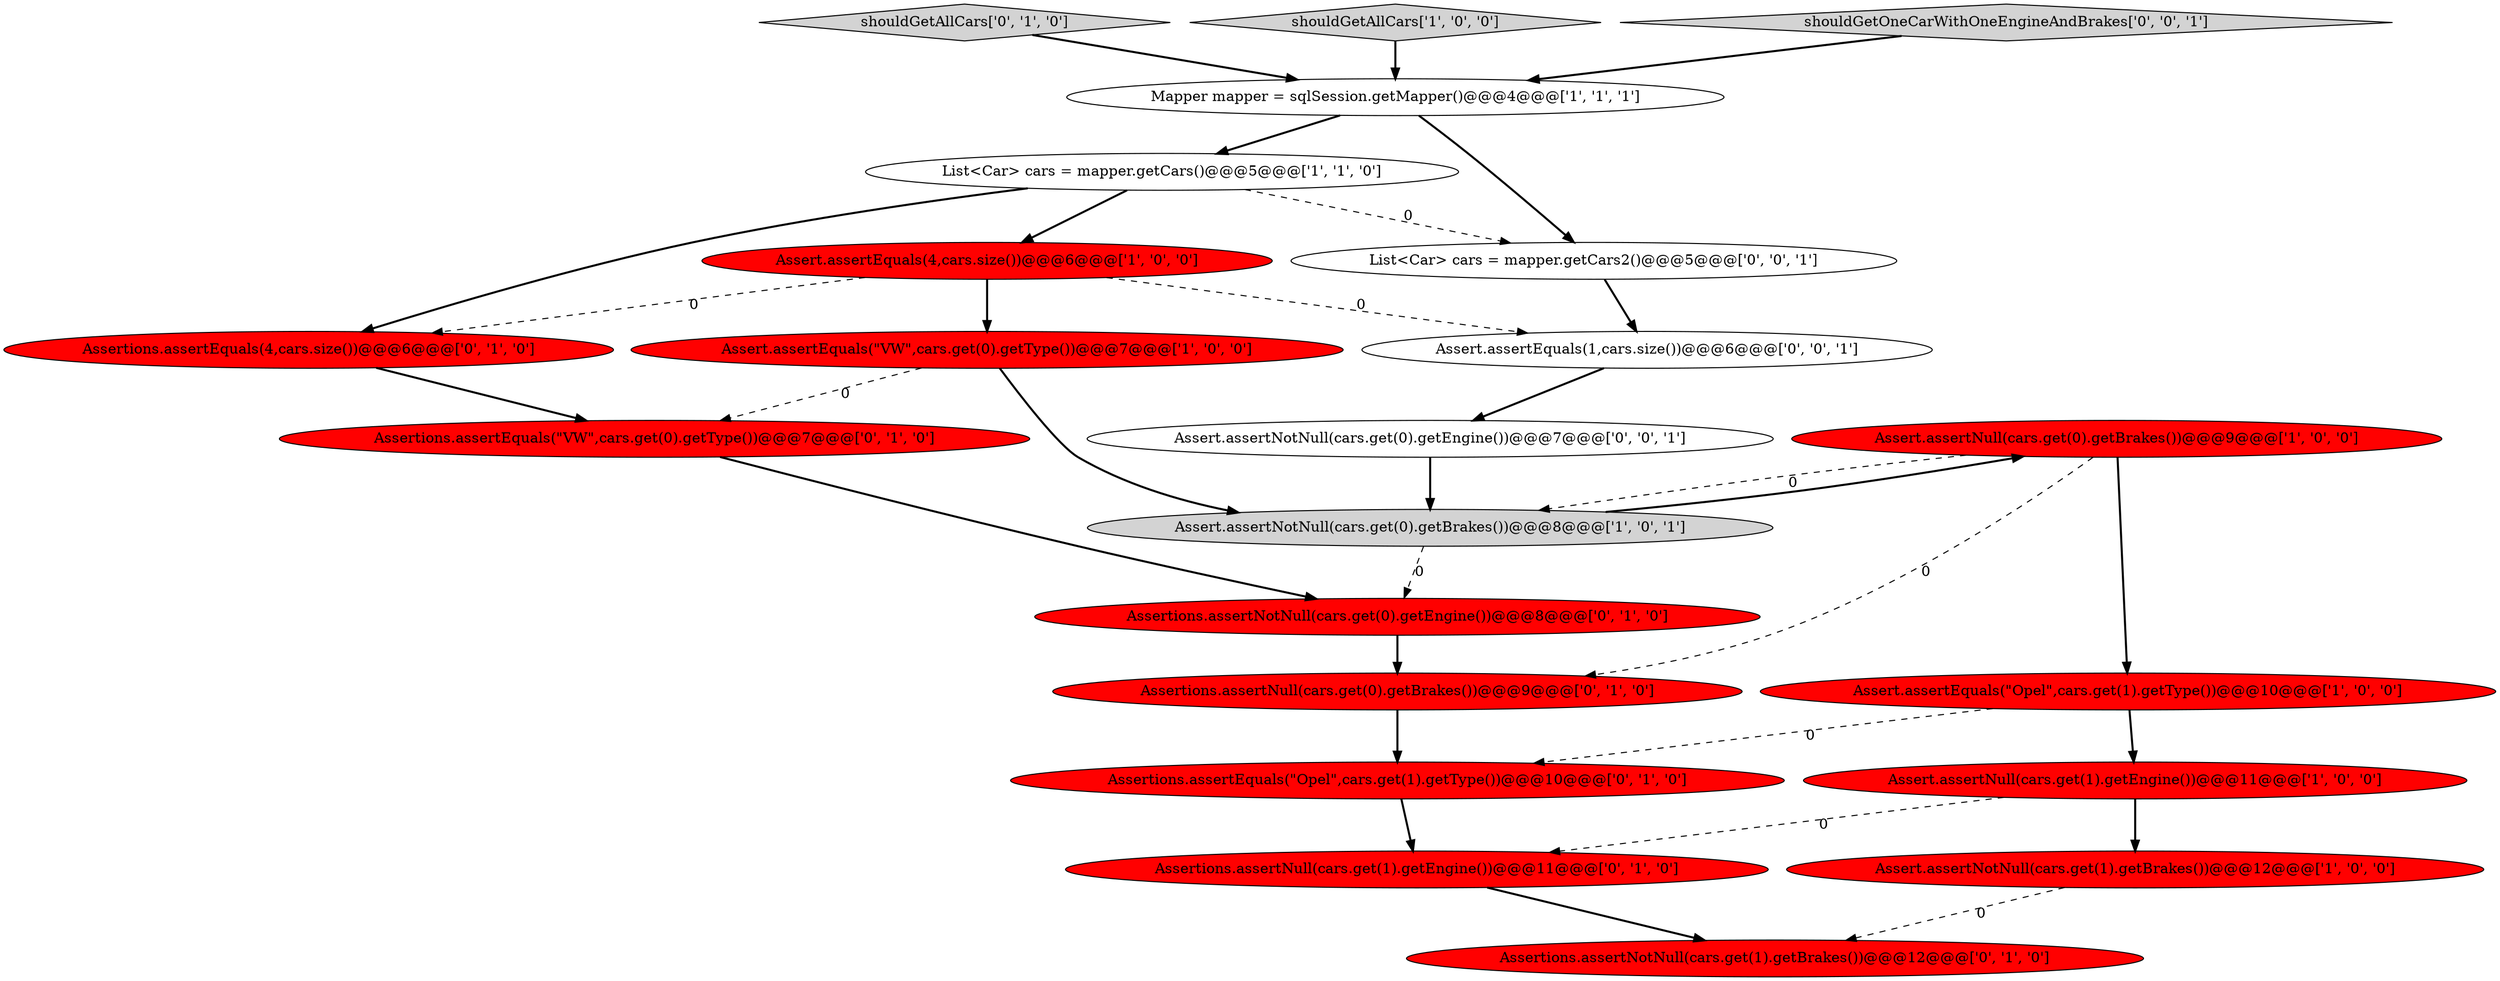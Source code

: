 digraph {
12 [style = filled, label = "Assertions.assertNotNull(cars.get(1).getBrakes())@@@12@@@['0', '1', '0']", fillcolor = red, shape = ellipse image = "AAA1AAABBB2BBB"];
6 [style = filled, label = "Assert.assertNull(cars.get(0).getBrakes())@@@9@@@['1', '0', '0']", fillcolor = red, shape = ellipse image = "AAA1AAABBB1BBB"];
13 [style = filled, label = "Assertions.assertEquals(4,cars.size())@@@6@@@['0', '1', '0']", fillcolor = red, shape = ellipse image = "AAA1AAABBB2BBB"];
2 [style = filled, label = "Mapper mapper = sqlSession.getMapper()@@@4@@@['1', '1', '1']", fillcolor = white, shape = ellipse image = "AAA0AAABBB1BBB"];
15 [style = filled, label = "shouldGetAllCars['0', '1', '0']", fillcolor = lightgray, shape = diamond image = "AAA0AAABBB2BBB"];
18 [style = filled, label = "Assert.assertEquals(1,cars.size())@@@6@@@['0', '0', '1']", fillcolor = white, shape = ellipse image = "AAA0AAABBB3BBB"];
11 [style = filled, label = "Assertions.assertEquals(\"Opel\",cars.get(1).getType())@@@10@@@['0', '1', '0']", fillcolor = red, shape = ellipse image = "AAA1AAABBB2BBB"];
16 [style = filled, label = "Assertions.assertEquals(\"VW\",cars.get(0).getType())@@@7@@@['0', '1', '0']", fillcolor = red, shape = ellipse image = "AAA1AAABBB2BBB"];
19 [style = filled, label = "Assert.assertNotNull(cars.get(0).getEngine())@@@7@@@['0', '0', '1']", fillcolor = white, shape = ellipse image = "AAA0AAABBB3BBB"];
10 [style = filled, label = "Assertions.assertNull(cars.get(1).getEngine())@@@11@@@['0', '1', '0']", fillcolor = red, shape = ellipse image = "AAA1AAABBB2BBB"];
3 [style = filled, label = "Assert.assertNull(cars.get(1).getEngine())@@@11@@@['1', '0', '0']", fillcolor = red, shape = ellipse image = "AAA1AAABBB1BBB"];
4 [style = filled, label = "Assert.assertEquals(4,cars.size())@@@6@@@['1', '0', '0']", fillcolor = red, shape = ellipse image = "AAA1AAABBB1BBB"];
1 [style = filled, label = "shouldGetAllCars['1', '0', '0']", fillcolor = lightgray, shape = diamond image = "AAA0AAABBB1BBB"];
9 [style = filled, label = "Assert.assertNotNull(cars.get(0).getBrakes())@@@8@@@['1', '0', '1']", fillcolor = lightgray, shape = ellipse image = "AAA0AAABBB1BBB"];
17 [style = filled, label = "Assertions.assertNotNull(cars.get(0).getEngine())@@@8@@@['0', '1', '0']", fillcolor = red, shape = ellipse image = "AAA1AAABBB2BBB"];
20 [style = filled, label = "shouldGetOneCarWithOneEngineAndBrakes['0', '0', '1']", fillcolor = lightgray, shape = diamond image = "AAA0AAABBB3BBB"];
5 [style = filled, label = "Assert.assertEquals(\"Opel\",cars.get(1).getType())@@@10@@@['1', '0', '0']", fillcolor = red, shape = ellipse image = "AAA1AAABBB1BBB"];
14 [style = filled, label = "Assertions.assertNull(cars.get(0).getBrakes())@@@9@@@['0', '1', '0']", fillcolor = red, shape = ellipse image = "AAA1AAABBB2BBB"];
7 [style = filled, label = "Assert.assertNotNull(cars.get(1).getBrakes())@@@12@@@['1', '0', '0']", fillcolor = red, shape = ellipse image = "AAA1AAABBB1BBB"];
21 [style = filled, label = "List<Car> cars = mapper.getCars2()@@@5@@@['0', '0', '1']", fillcolor = white, shape = ellipse image = "AAA0AAABBB3BBB"];
8 [style = filled, label = "List<Car> cars = mapper.getCars()@@@5@@@['1', '1', '0']", fillcolor = white, shape = ellipse image = "AAA0AAABBB1BBB"];
0 [style = filled, label = "Assert.assertEquals(\"VW\",cars.get(0).getType())@@@7@@@['1', '0', '0']", fillcolor = red, shape = ellipse image = "AAA1AAABBB1BBB"];
5->3 [style = bold, label=""];
4->18 [style = dashed, label="0"];
0->9 [style = bold, label=""];
15->2 [style = bold, label=""];
6->9 [style = dashed, label="0"];
0->16 [style = dashed, label="0"];
18->19 [style = bold, label=""];
16->17 [style = bold, label=""];
6->14 [style = dashed, label="0"];
8->21 [style = dashed, label="0"];
13->16 [style = bold, label=""];
21->18 [style = bold, label=""];
9->6 [style = bold, label=""];
4->0 [style = bold, label=""];
20->2 [style = bold, label=""];
6->5 [style = bold, label=""];
5->11 [style = dashed, label="0"];
3->7 [style = bold, label=""];
19->9 [style = bold, label=""];
17->14 [style = bold, label=""];
11->10 [style = bold, label=""];
10->12 [style = bold, label=""];
2->21 [style = bold, label=""];
9->17 [style = dashed, label="0"];
7->12 [style = dashed, label="0"];
1->2 [style = bold, label=""];
3->10 [style = dashed, label="0"];
8->4 [style = bold, label=""];
4->13 [style = dashed, label="0"];
14->11 [style = bold, label=""];
8->13 [style = bold, label=""];
2->8 [style = bold, label=""];
}

